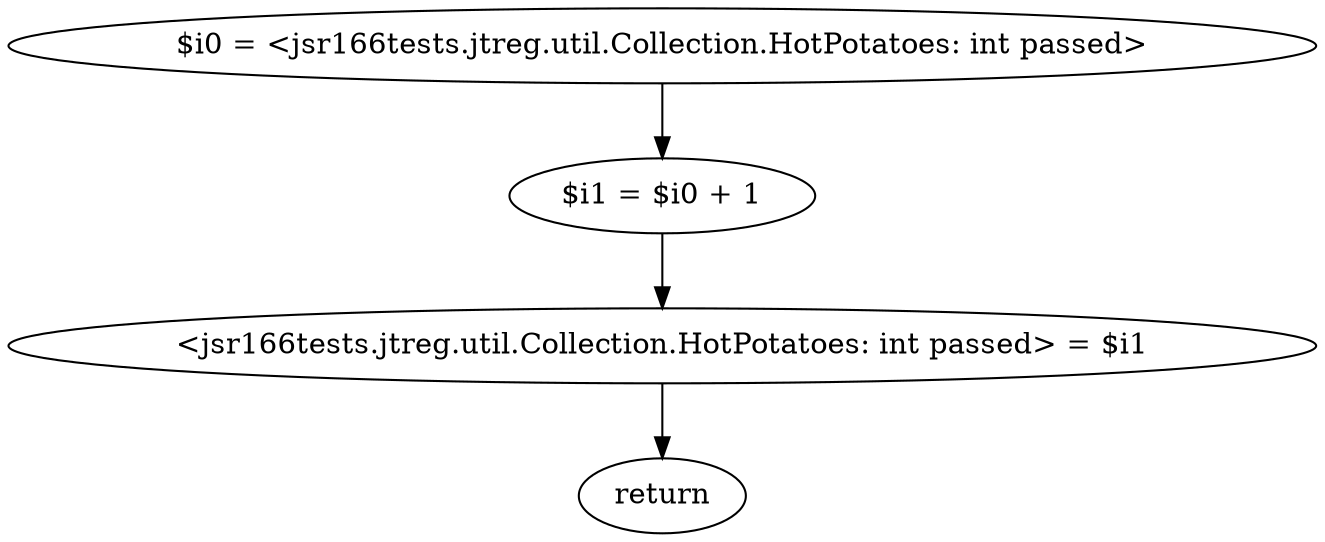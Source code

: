 digraph "unitGraph" {
    "$i0 = <jsr166tests.jtreg.util.Collection.HotPotatoes: int passed>"
    "$i1 = $i0 + 1"
    "<jsr166tests.jtreg.util.Collection.HotPotatoes: int passed> = $i1"
    "return"
    "$i0 = <jsr166tests.jtreg.util.Collection.HotPotatoes: int passed>"->"$i1 = $i0 + 1";
    "$i1 = $i0 + 1"->"<jsr166tests.jtreg.util.Collection.HotPotatoes: int passed> = $i1";
    "<jsr166tests.jtreg.util.Collection.HotPotatoes: int passed> = $i1"->"return";
}
